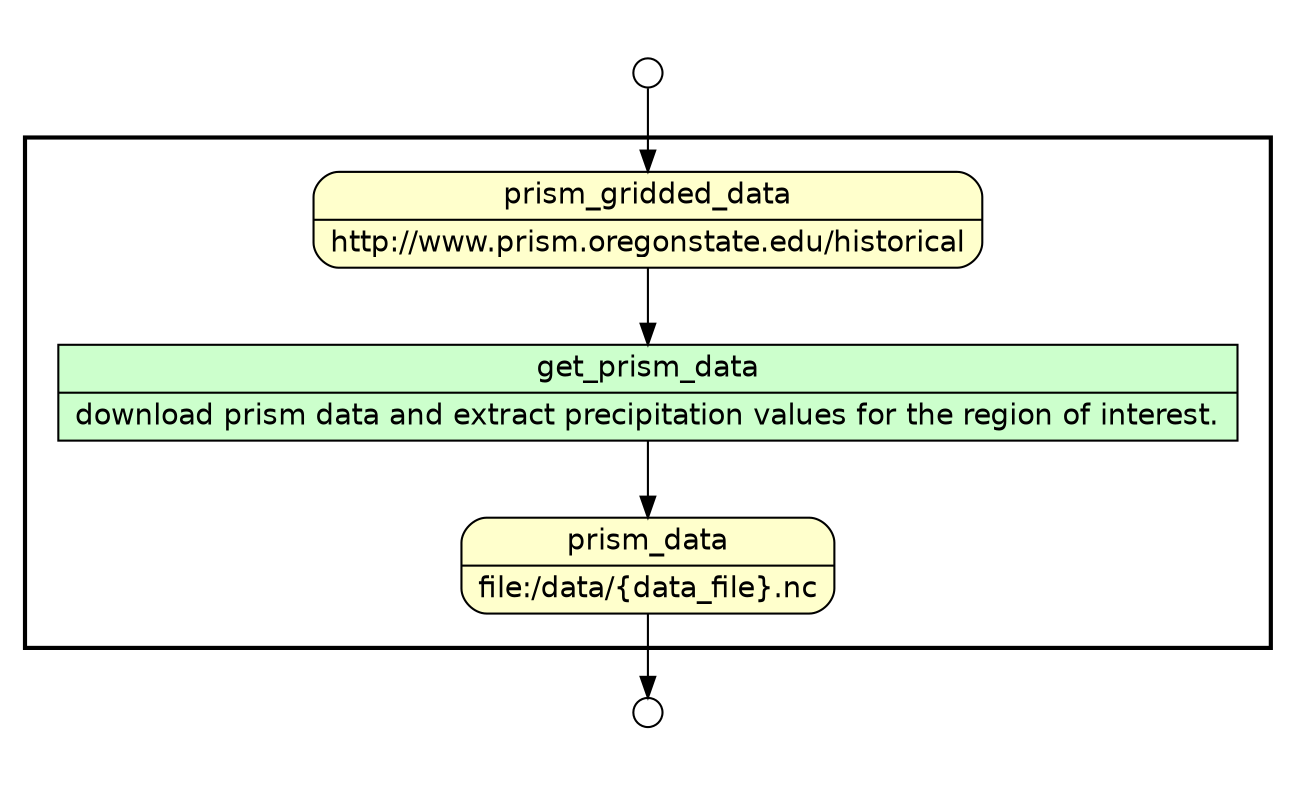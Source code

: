 digraph Workflow {
rankdir=TB
fontname=Helvetica; fontsize=18; labelloc=t
label=""
subgraph cluster_workflow_box_outer { label=""; color=black; penwidth=2
subgraph cluster_workflow_box_inner { label=""; penwidth=0
node[shape=box style=filled fillcolor="#CCFFCC" peripheries=1 fontname=Helvetica]
get_prism_data [shape=record rankdir=LR label="{<f0> get_prism_data |<f1> download prism data and extract precipitation values for the region of interest.}"];
node[shape=box style="rounded,filled" fillcolor="#FFFFCC" peripheries=1 fontname=Helvetica]
prism_data [shape=record rankdir=LR label="{<f0> prism_data |<f1> file\:/data/\{data_file\}.nc}"];
prism_gridded_data [shape=record rankdir=LR label="{<f0> prism_gridded_data |<f1> http\://www.prism.oregonstate.edu/historical}"];
node[shape=box style="rounded,filled" fillcolor="#FCFCFC" peripheries=1 fontname=Helvetica]
get_prism_data -> prism_data
prism_gridded_data -> get_prism_data
}}
subgraph cluster_input_ports_group_outer { label=""; penwidth=0
subgraph cluster_input_ports_group_inner { label=""; penwidth=0
node[shape=circle style="rounded,filled" fillcolor="#FFFFFF" peripheries=1 fontname=Helvetica width=0.2]
prism_gridded_data_input_port [label=""]
}}
subgraph cluster_output_ports_group_outer { label=""; penwidth=0
subgraph cluster_output_ports_group_inner { label=""; penwidth=0
node[shape=circle style="rounded,filled" fillcolor="#FFFFFF" peripheries=1 fontname=Helvetica width=0.2]
prism_data_output_port [label=""]
}}
prism_gridded_data_input_port -> prism_gridded_data
prism_data -> prism_data_output_port
}
